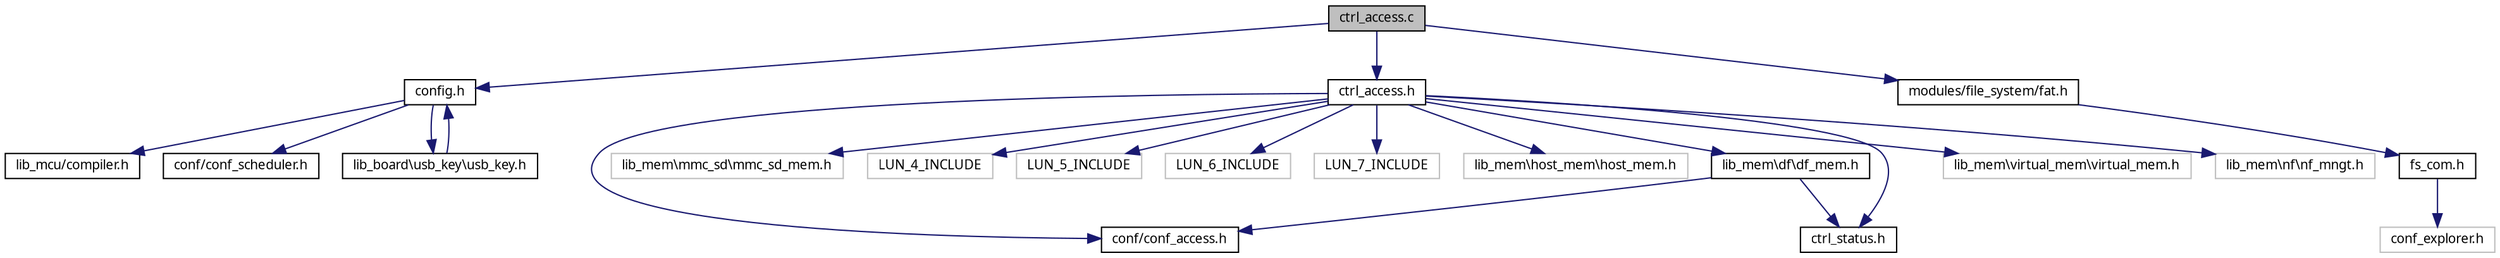 digraph G
{
  edge [fontname="FreeSans.ttf",fontsize=10,labelfontname="FreeSans.ttf",labelfontsize=10];
  node [fontname="FreeSans.ttf",fontsize=10,shape=record];
  Node1 [label="ctrl_access.c",height=0.2,width=0.4,color="black", fillcolor="grey75", style="filled" fontcolor="black"];
  Node1 -> Node2 [color="midnightblue",fontsize=10,style="solid",fontname="FreeSans.ttf"];
  Node2 [label="config.h",height=0.2,width=0.4,color="black", fillcolor="white", style="filled",URL="$a00030.html"];
  Node2 -> Node3 [color="midnightblue",fontsize=10,style="solid",fontname="FreeSans.ttf"];
  Node3 [label="lib_mcu/compiler.h",height=0.2,width=0.4,color="black", fillcolor="white", style="filled",URL="$a00026.html"];
  Node2 -> Node4 [color="midnightblue",fontsize=10,style="solid",fontname="FreeSans.ttf"];
  Node4 [label="conf/conf_scheduler.h",height=0.2,width=0.4,color="black", fillcolor="white", style="filled",URL="$a00028.html"];
  Node2 -> Node5 [color="midnightblue",fontsize=10,style="solid",fontname="FreeSans.ttf"];
  Node5 [label="lib_board\\usb_key\\usb_key.h",height=0.2,width=0.4,color="black", fillcolor="white", style="filled",URL="$a00060.html"];
  Node5 -> Node2 [color="midnightblue",fontsize=10,style="solid",fontname="FreeSans.ttf"];
  Node1 -> Node6 [color="midnightblue",fontsize=10,style="solid",fontname="FreeSans.ttf"];
  Node6 [label="ctrl_access.h",height=0.2,width=0.4,color="black", fillcolor="white", style="filled",URL="$a00032.html"];
  Node6 -> Node7 [color="midnightblue",fontsize=10,style="solid",fontname="FreeSans.ttf"];
  Node7 [label="conf/conf_access.h",height=0.2,width=0.4,color="black", fillcolor="white", style="filled",URL="$a00027.html"];
  Node6 -> Node8 [color="midnightblue",fontsize=10,style="solid",fontname="FreeSans.ttf"];
  Node8 [label="ctrl_status.h",height=0.2,width=0.4,color="black", fillcolor="white", style="filled",URL="$a00033.html"];
  Node6 -> Node9 [color="midnightblue",fontsize=10,style="solid",fontname="FreeSans.ttf"];
  Node9 [label="lib_mem\\virtual_mem\\virtual_mem.h",height=0.2,width=0.4,color="grey75", fillcolor="white", style="filled"];
  Node6 -> Node10 [color="midnightblue",fontsize=10,style="solid",fontname="FreeSans.ttf"];
  Node10 [label="lib_mem\\nf\\nf_mngt.h",height=0.2,width=0.4,color="grey75", fillcolor="white", style="filled"];
  Node6 -> Node11 [color="midnightblue",fontsize=10,style="solid",fontname="FreeSans.ttf"];
  Node11 [label="lib_mem\\df\\df_mem.h",height=0.2,width=0.4,color="black", fillcolor="white", style="filled",URL="$a00037.html"];
  Node11 -> Node7 [color="midnightblue",fontsize=10,style="solid",fontname="FreeSans.ttf"];
  Node11 -> Node8 [color="midnightblue",fontsize=10,style="solid",fontname="FreeSans.ttf"];
  Node6 -> Node12 [color="midnightblue",fontsize=10,style="solid",fontname="FreeSans.ttf"];
  Node12 [label="lib_mem\\mmc_sd\\mmc_sd_mem.h",height=0.2,width=0.4,color="grey75", fillcolor="white", style="filled"];
  Node6 -> Node13 [color="midnightblue",fontsize=10,style="solid",fontname="FreeSans.ttf"];
  Node13 [label="LUN_4_INCLUDE",height=0.2,width=0.4,color="grey75", fillcolor="white", style="filled"];
  Node6 -> Node14 [color="midnightblue",fontsize=10,style="solid",fontname="FreeSans.ttf"];
  Node14 [label="LUN_5_INCLUDE",height=0.2,width=0.4,color="grey75", fillcolor="white", style="filled"];
  Node6 -> Node15 [color="midnightblue",fontsize=10,style="solid",fontname="FreeSans.ttf"];
  Node15 [label="LUN_6_INCLUDE",height=0.2,width=0.4,color="grey75", fillcolor="white", style="filled"];
  Node6 -> Node16 [color="midnightblue",fontsize=10,style="solid",fontname="FreeSans.ttf"];
  Node16 [label="LUN_7_INCLUDE",height=0.2,width=0.4,color="grey75", fillcolor="white", style="filled"];
  Node6 -> Node17 [color="midnightblue",fontsize=10,style="solid",fontname="FreeSans.ttf"];
  Node17 [label="lib_mem\\host_mem\\host_mem.h",height=0.2,width=0.4,color="grey75", fillcolor="white", style="filled"];
  Node1 -> Node18 [color="midnightblue",fontsize=10,style="solid",fontname="FreeSans.ttf"];
  Node18 [label="modules/file_system/fat.h",height=0.2,width=0.4,color="black", fillcolor="white", style="filled",URL="$a00038.html"];
  Node18 -> Node19 [color="midnightblue",fontsize=10,style="solid",fontname="FreeSans.ttf"];
  Node19 [label="fs_com.h",height=0.2,width=0.4,color="black", fillcolor="white", style="filled",URL="$a00040.html",tooltip="FAT services."];
  Node19 -> Node20 [color="midnightblue",fontsize=10,style="solid",fontname="FreeSans.ttf"];
  Node20 [label="conf_explorer.h",height=0.2,width=0.4,color="grey75", fillcolor="white", style="filled",tooltip="FAT 12/16/32 Services."];
}
